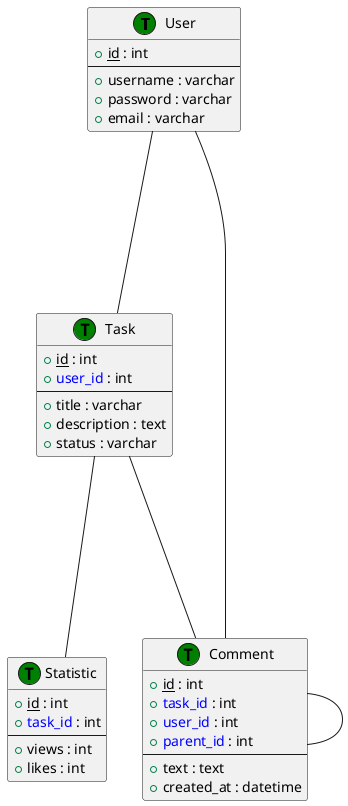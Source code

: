 @startuml er_diagram
!define Table(name,desc) class name as "desc" << (T,green) >>
!define foreign_key(x) <color:blue>x</color>
!define primary_key(x) <u>x</u>

Table(user, "User") {
    +primary_key(id) : int
    ---
    +username : varchar
    +password : varchar
    +email : varchar
}

Table(task, "Task") {
    +primary_key(id) : int
    +foreign_key(user_id) : int
    ---
    +title : varchar
    +description : text
    +status : varchar
}

Table(statistic, "Statistic") {
    +primary_key(id) : int
    +foreign_key(task_id) : int
    ---
    +views : int
    +likes : int
}

Table(comment, "Comment") {
    +primary_key(id) : int
    +foreign_key(task_id) : int
    +foreign_key(user_id) : int
    +foreign_key(parent_id) : int
    ---
    +text : text
    +created_at : datetime
}


user ---- task
user ---- comment

task ---- statistic
task ---- comment

comment ---- comment
@enduml
